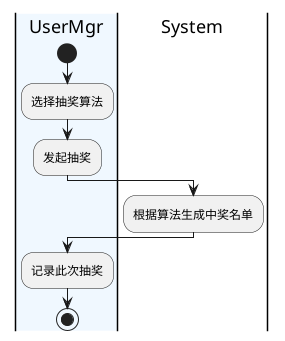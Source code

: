 @startuml
'https://plantuml.com/activity-diagram-beta
|#aliceblue|UserMgr|
start
:选择抽奖算法;
:发起抽奖;
|System|
:根据算法生成中奖名单;
|UserMgr|
:记录此次抽奖;
stop

@enduml
